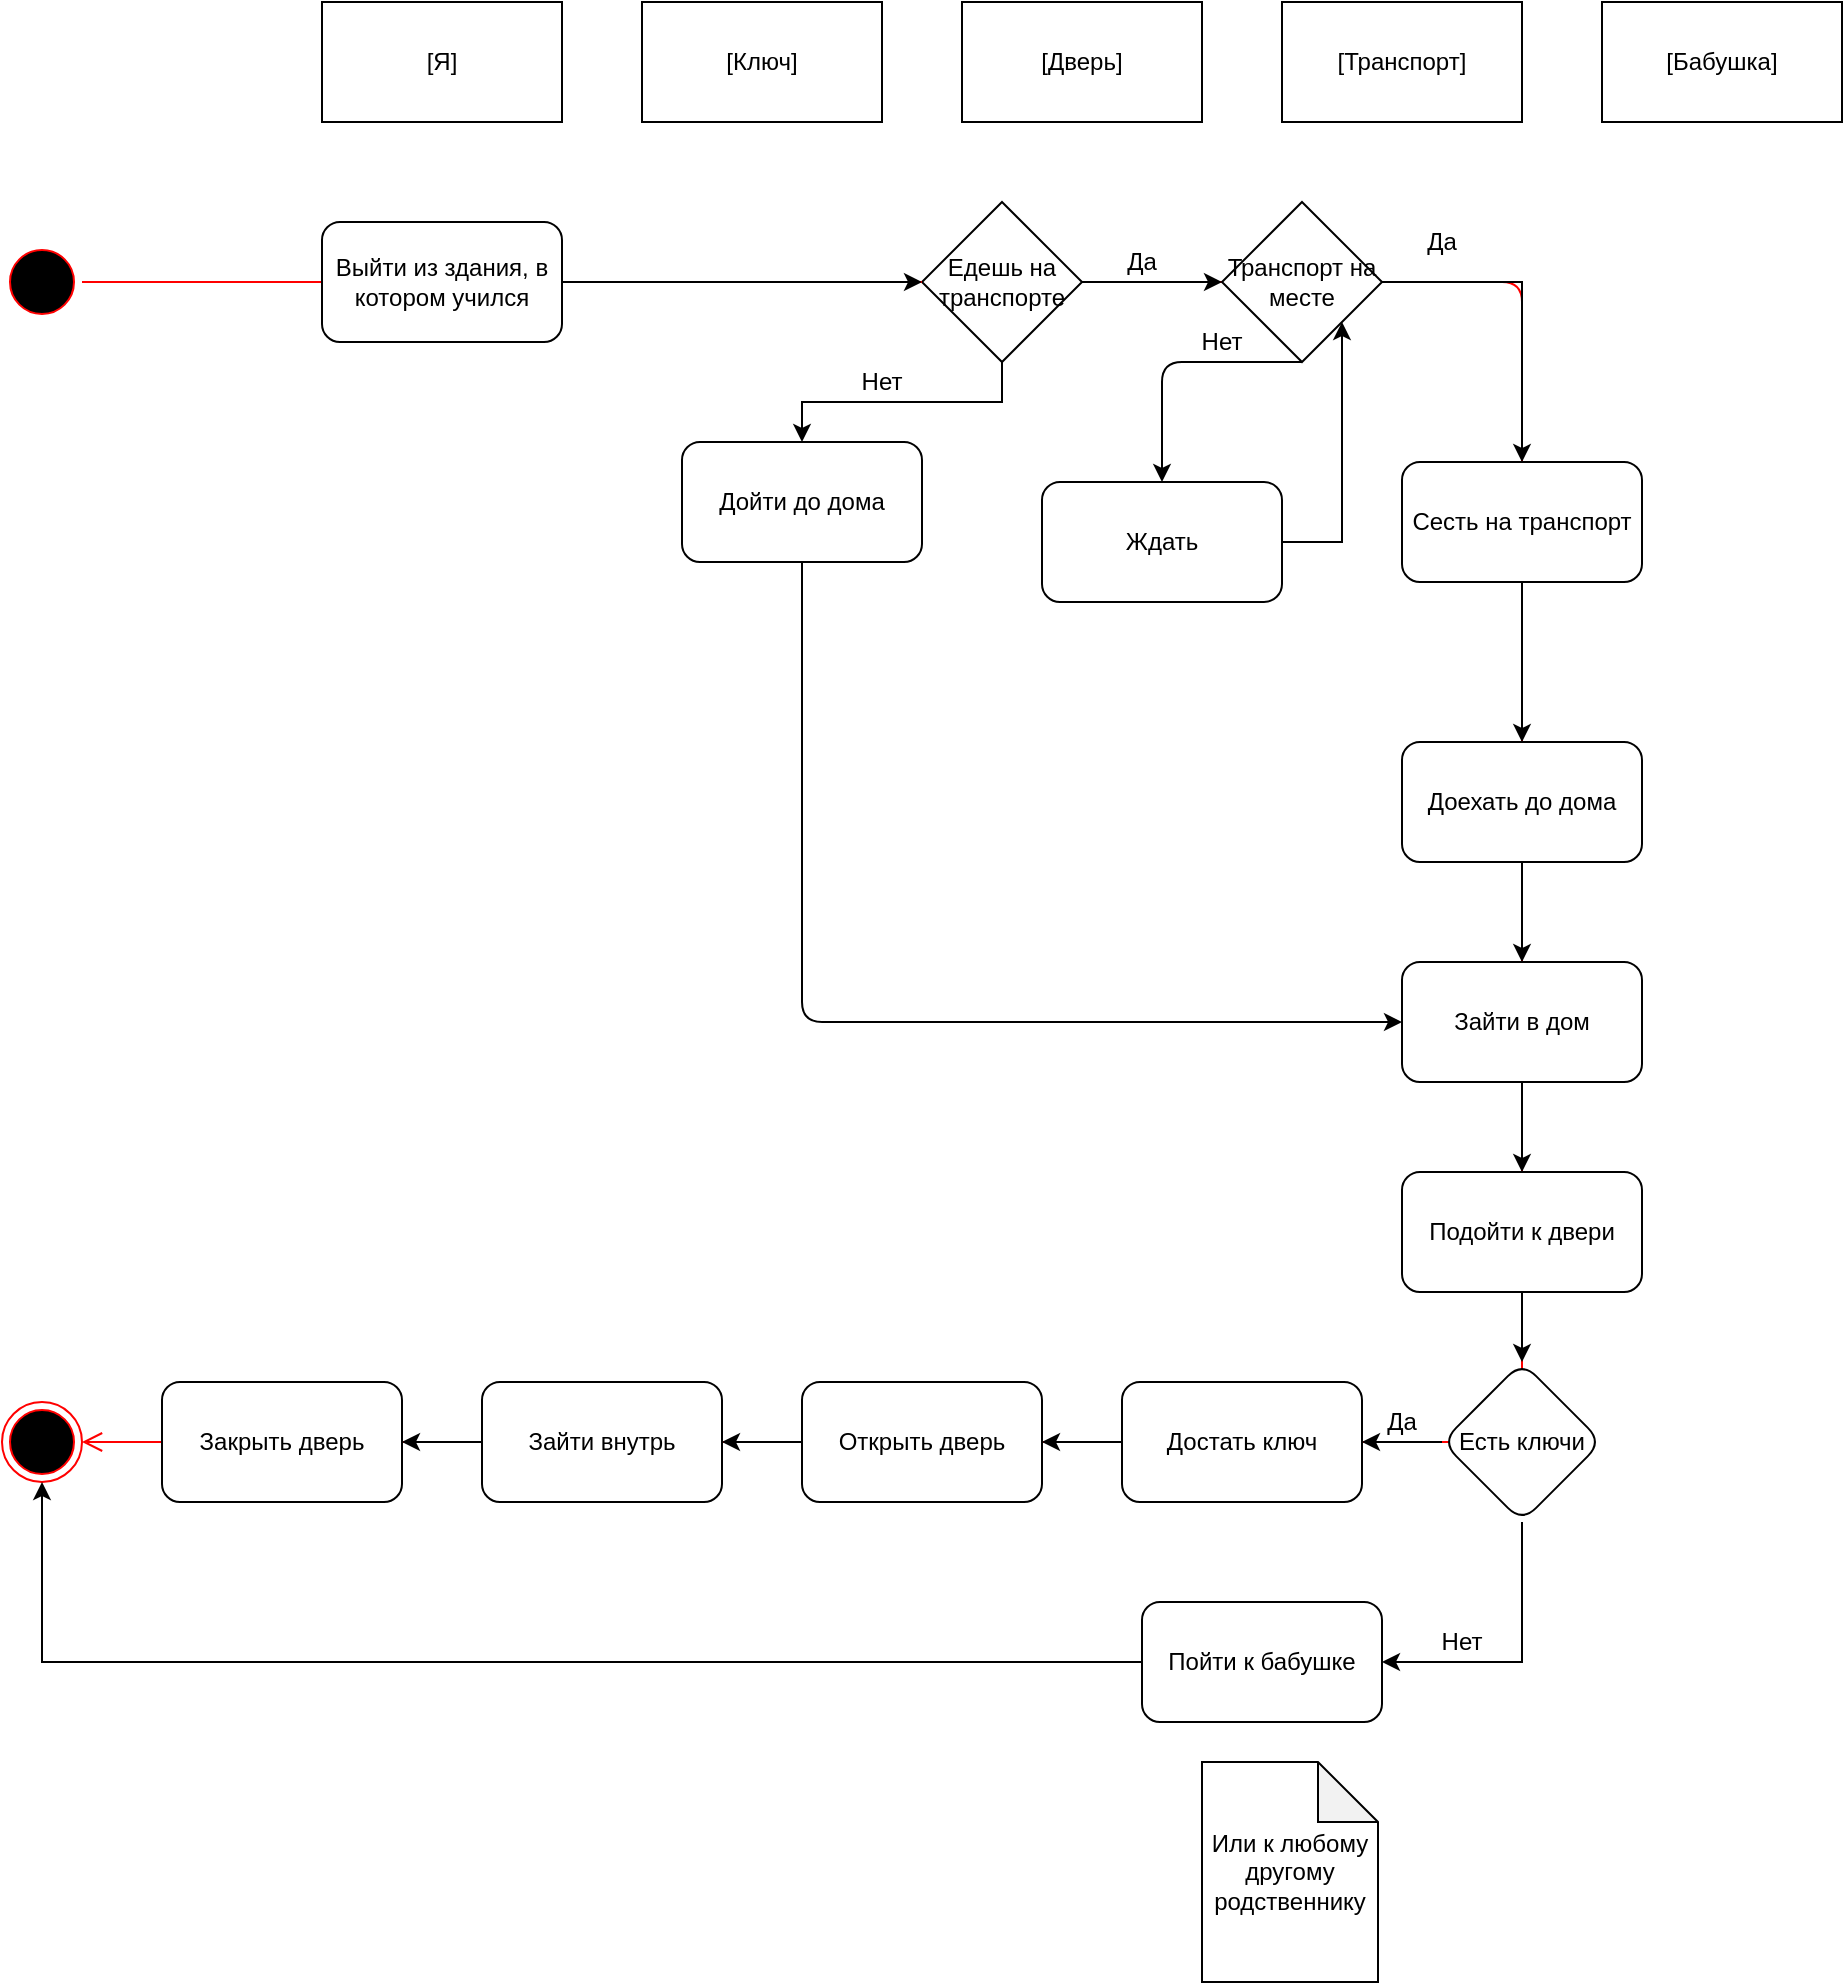 <mxfile version="15.0.6" type="github">
  <diagram id="ICjM2WNMnIkS6W4uPm5E" name="Page-1">
    <mxGraphModel dx="2500" dy="934" grid="1" gridSize="10" guides="1" tooltips="1" connect="1" arrows="1" fold="1" page="1" pageScale="1" pageWidth="827" pageHeight="1169" math="0" shadow="0">
      <root>
        <mxCell id="0" />
        <mxCell id="1" parent="0" />
        <mxCell id="NvF1P_EfsN7aeIVcrB6s-1" value="" style="ellipse;html=1;shape=startState;fillColor=#000000;strokeColor=#ff0000;" parent="1" vertex="1">
          <mxGeometry x="-40" y="120" width="40" height="40" as="geometry" />
        </mxCell>
        <mxCell id="NvF1P_EfsN7aeIVcrB6s-2" value="" style="edgeStyle=orthogonalEdgeStyle;html=1;verticalAlign=bottom;endArrow=open;endSize=8;strokeColor=#ff0000;startArrow=none;" parent="1" source="NvF1P_EfsN7aeIVcrB6s-10" target="NvF1P_EfsN7aeIVcrB6s-4" edge="1">
          <mxGeometry relative="1" as="geometry">
            <mxPoint x="175" y="220" as="targetPoint" />
            <Array as="points">
              <mxPoint x="720" y="140" />
              <mxPoint x="720" y="720" />
              <mxPoint x="-20" y="720" />
            </Array>
          </mxGeometry>
        </mxCell>
        <mxCell id="NvF1P_EfsN7aeIVcrB6s-4" value="" style="ellipse;html=1;shape=endState;fillColor=#000000;strokeColor=#ff0000;" parent="1" vertex="1">
          <mxGeometry x="-40" y="700" width="40" height="40" as="geometry" />
        </mxCell>
        <mxCell id="NvF1P_EfsN7aeIVcrB6s-5" value="[Я]" style="rounded=0;whiteSpace=wrap;html=1;" parent="1" vertex="1">
          <mxGeometry x="120" width="120" height="60" as="geometry" />
        </mxCell>
        <mxCell id="NvF1P_EfsN7aeIVcrB6s-6" value="[Ключ]" style="rounded=0;whiteSpace=wrap;html=1;" parent="1" vertex="1">
          <mxGeometry x="280" width="120" height="60" as="geometry" />
        </mxCell>
        <mxCell id="NvF1P_EfsN7aeIVcrB6s-7" value="[Дверь]" style="rounded=0;whiteSpace=wrap;html=1;" parent="1" vertex="1">
          <mxGeometry x="440" width="120" height="60" as="geometry" />
        </mxCell>
        <mxCell id="NvF1P_EfsN7aeIVcrB6s-13" value="" style="edgeStyle=orthogonalEdgeStyle;rounded=0;orthogonalLoop=1;jettySize=auto;html=1;" parent="1" source="NvF1P_EfsN7aeIVcrB6s-10" target="NvF1P_EfsN7aeIVcrB6s-18" edge="1">
          <mxGeometry relative="1" as="geometry">
            <mxPoint x="460" y="270" as="targetPoint" />
          </mxGeometry>
        </mxCell>
        <mxCell id="NvF1P_EfsN7aeIVcrB6s-17" value="" style="edgeStyle=orthogonalEdgeStyle;rounded=0;orthogonalLoop=1;jettySize=auto;html=1;" parent="1" source="NvF1P_EfsN7aeIVcrB6s-10" target="NvF1P_EfsN7aeIVcrB6s-25" edge="1">
          <mxGeometry relative="1" as="geometry">
            <mxPoint x="560" y="140" as="targetPoint" />
          </mxGeometry>
        </mxCell>
        <mxCell id="NvF1P_EfsN7aeIVcrB6s-10" value="Едешь на транспорте" style="rhombus;whiteSpace=wrap;html=1;" parent="1" vertex="1">
          <mxGeometry x="420" y="100" width="80" height="80" as="geometry" />
        </mxCell>
        <mxCell id="NvF1P_EfsN7aeIVcrB6s-11" value="" style="edgeStyle=orthogonalEdgeStyle;html=1;verticalAlign=bottom;endArrow=none;endSize=8;strokeColor=#ff0000;" parent="1" source="NvF1P_EfsN7aeIVcrB6s-1" target="NvF1P_EfsN7aeIVcrB6s-10" edge="1">
          <mxGeometry relative="1" as="geometry">
            <mxPoint x="200" y="650" as="targetPoint" />
            <mxPoint x="200" y="100" as="sourcePoint" />
            <Array as="points" />
          </mxGeometry>
        </mxCell>
        <mxCell id="NvF1P_EfsN7aeIVcrB6s-14" value="Да" style="text;html=1;strokeColor=none;fillColor=none;align=center;verticalAlign=middle;whiteSpace=wrap;rounded=0;" parent="1" vertex="1">
          <mxGeometry x="510" y="120" width="40" height="20" as="geometry" />
        </mxCell>
        <mxCell id="NvF1P_EfsN7aeIVcrB6s-18" value="Дойти до дома" style="rounded=1;whiteSpace=wrap;html=1;" parent="1" vertex="1">
          <mxGeometry x="300" y="220" width="120" height="60" as="geometry" />
        </mxCell>
        <mxCell id="NvF1P_EfsN7aeIVcrB6s-21" value="" style="edgeStyle=orthogonalEdgeStyle;rounded=0;orthogonalLoop=1;jettySize=auto;html=1;exitX=1;exitY=0.5;exitDx=0;exitDy=0;" parent="1" source="NvF1P_EfsN7aeIVcrB6s-25" target="NvF1P_EfsN7aeIVcrB6s-20" edge="1">
          <mxGeometry relative="1" as="geometry">
            <mxPoint x="620" y="170" as="sourcePoint" />
          </mxGeometry>
        </mxCell>
        <mxCell id="NvF1P_EfsN7aeIVcrB6s-24" value="" style="edgeStyle=orthogonalEdgeStyle;rounded=0;orthogonalLoop=1;jettySize=auto;html=1;" parent="1" source="NvF1P_EfsN7aeIVcrB6s-20" target="NvF1P_EfsN7aeIVcrB6s-23" edge="1">
          <mxGeometry relative="1" as="geometry" />
        </mxCell>
        <mxCell id="NvF1P_EfsN7aeIVcrB6s-20" value="Сесть на транспорт" style="whiteSpace=wrap;html=1;rounded=1;" parent="1" vertex="1">
          <mxGeometry x="660" y="230" width="120" height="60" as="geometry" />
        </mxCell>
        <mxCell id="NvF1P_EfsN7aeIVcrB6s-22" value="[Транспорт]" style="rounded=0;whiteSpace=wrap;html=1;" parent="1" vertex="1">
          <mxGeometry x="600" width="120" height="60" as="geometry" />
        </mxCell>
        <mxCell id="NvF1P_EfsN7aeIVcrB6s-23" value="Доехать до дома" style="whiteSpace=wrap;html=1;rounded=1;" parent="1" vertex="1">
          <mxGeometry x="660" y="370" width="120" height="60" as="geometry" />
        </mxCell>
        <mxCell id="NvF1P_EfsN7aeIVcrB6s-25" value="Транспорт на месте" style="rhombus;whiteSpace=wrap;html=1;" parent="1" vertex="1">
          <mxGeometry x="570" y="100" width="80" height="80" as="geometry" />
        </mxCell>
        <mxCell id="NvF1P_EfsN7aeIVcrB6s-26" value="Да" style="text;html=1;strokeColor=none;fillColor=none;align=center;verticalAlign=middle;whiteSpace=wrap;rounded=0;" parent="1" vertex="1">
          <mxGeometry x="660" y="110" width="40" height="20" as="geometry" />
        </mxCell>
        <mxCell id="NvF1P_EfsN7aeIVcrB6s-32" value="" style="edgeStyle=orthogonalEdgeStyle;rounded=0;orthogonalLoop=1;jettySize=auto;html=1;entryX=1;entryY=1;entryDx=0;entryDy=0;" parent="1" source="NvF1P_EfsN7aeIVcrB6s-28" target="NvF1P_EfsN7aeIVcrB6s-25" edge="1">
          <mxGeometry relative="1" as="geometry">
            <mxPoint x="400" y="270" as="targetPoint" />
            <Array as="points">
              <mxPoint x="630" y="270" />
            </Array>
          </mxGeometry>
        </mxCell>
        <mxCell id="NvF1P_EfsN7aeIVcrB6s-28" value="Ждать" style="rounded=1;whiteSpace=wrap;html=1;" parent="1" vertex="1">
          <mxGeometry x="480" y="240" width="120" height="60" as="geometry" />
        </mxCell>
        <mxCell id="NvF1P_EfsN7aeIVcrB6s-29" value="" style="endArrow=classic;html=1;exitX=0.5;exitY=1;exitDx=0;exitDy=0;entryX=0.5;entryY=0;entryDx=0;entryDy=0;" parent="1" source="NvF1P_EfsN7aeIVcrB6s-25" target="NvF1P_EfsN7aeIVcrB6s-28" edge="1">
          <mxGeometry width="50" height="50" relative="1" as="geometry">
            <mxPoint x="390" y="310" as="sourcePoint" />
            <mxPoint x="440" y="260" as="targetPoint" />
            <Array as="points">
              <mxPoint x="540" y="180" />
            </Array>
          </mxGeometry>
        </mxCell>
        <mxCell id="NvF1P_EfsN7aeIVcrB6s-30" value="Нет" style="text;html=1;strokeColor=none;fillColor=none;align=center;verticalAlign=middle;whiteSpace=wrap;rounded=0;" parent="1" vertex="1">
          <mxGeometry x="550" y="160" width="40" height="20" as="geometry" />
        </mxCell>
        <mxCell id="NvF1P_EfsN7aeIVcrB6s-37" value="" style="edgeStyle=orthogonalEdgeStyle;rounded=0;orthogonalLoop=1;jettySize=auto;html=1;" parent="1" source="NvF1P_EfsN7aeIVcrB6s-33" target="NvF1P_EfsN7aeIVcrB6s-36" edge="1">
          <mxGeometry relative="1" as="geometry" />
        </mxCell>
        <mxCell id="NvF1P_EfsN7aeIVcrB6s-33" value="Зайти в дом" style="rounded=1;whiteSpace=wrap;html=1;" parent="1" vertex="1">
          <mxGeometry x="660" y="480" width="120" height="60" as="geometry" />
        </mxCell>
        <mxCell id="NvF1P_EfsN7aeIVcrB6s-34" value="" style="endArrow=classic;html=1;exitX=0.5;exitY=1;exitDx=0;exitDy=0;entryX=0.5;entryY=0;entryDx=0;entryDy=0;" parent="1" source="NvF1P_EfsN7aeIVcrB6s-23" target="NvF1P_EfsN7aeIVcrB6s-33" edge="1">
          <mxGeometry width="50" height="50" relative="1" as="geometry">
            <mxPoint x="390" y="410" as="sourcePoint" />
            <mxPoint x="440" y="360" as="targetPoint" />
          </mxGeometry>
        </mxCell>
        <mxCell id="NvF1P_EfsN7aeIVcrB6s-35" value="" style="endArrow=classic;html=1;exitX=0.5;exitY=1;exitDx=0;exitDy=0;entryX=0;entryY=0.5;entryDx=0;entryDy=0;" parent="1" source="NvF1P_EfsN7aeIVcrB6s-18" target="NvF1P_EfsN7aeIVcrB6s-33" edge="1">
          <mxGeometry width="50" height="50" relative="1" as="geometry">
            <mxPoint x="390" y="410" as="sourcePoint" />
            <mxPoint x="440" y="360" as="targetPoint" />
            <Array as="points">
              <mxPoint x="360" y="510" />
            </Array>
          </mxGeometry>
        </mxCell>
        <mxCell id="NvF1P_EfsN7aeIVcrB6s-53" value="" style="edgeStyle=orthogonalEdgeStyle;rounded=0;orthogonalLoop=1;jettySize=auto;html=1;" parent="1" source="NvF1P_EfsN7aeIVcrB6s-36" target="NvF1P_EfsN7aeIVcrB6s-52" edge="1">
          <mxGeometry relative="1" as="geometry" />
        </mxCell>
        <mxCell id="NvF1P_EfsN7aeIVcrB6s-36" value="Подойти к двери" style="whiteSpace=wrap;html=1;rounded=1;" parent="1" vertex="1">
          <mxGeometry x="660" y="585" width="120" height="60" as="geometry" />
        </mxCell>
        <mxCell id="NvF1P_EfsN7aeIVcrB6s-41" value="" style="edgeStyle=orthogonalEdgeStyle;rounded=0;orthogonalLoop=1;jettySize=auto;html=1;" parent="1" source="NvF1P_EfsN7aeIVcrB6s-38" target="NvF1P_EfsN7aeIVcrB6s-40" edge="1">
          <mxGeometry relative="1" as="geometry" />
        </mxCell>
        <mxCell id="NvF1P_EfsN7aeIVcrB6s-38" value="Достать ключ" style="whiteSpace=wrap;html=1;rounded=1;" parent="1" vertex="1">
          <mxGeometry x="520" y="690" width="120" height="60" as="geometry" />
        </mxCell>
        <mxCell id="NvF1P_EfsN7aeIVcrB6s-44" value="" style="edgeStyle=orthogonalEdgeStyle;rounded=0;orthogonalLoop=1;jettySize=auto;html=1;" parent="1" source="NvF1P_EfsN7aeIVcrB6s-40" target="NvF1P_EfsN7aeIVcrB6s-43" edge="1">
          <mxGeometry relative="1" as="geometry" />
        </mxCell>
        <mxCell id="NvF1P_EfsN7aeIVcrB6s-40" value="Открыть дверь" style="rounded=1;whiteSpace=wrap;html=1;" parent="1" vertex="1">
          <mxGeometry x="360" y="690" width="120" height="60" as="geometry" />
        </mxCell>
        <mxCell id="NvF1P_EfsN7aeIVcrB6s-46" value="" style="edgeStyle=orthogonalEdgeStyle;rounded=0;orthogonalLoop=1;jettySize=auto;html=1;" parent="1" source="NvF1P_EfsN7aeIVcrB6s-43" target="NvF1P_EfsN7aeIVcrB6s-45" edge="1">
          <mxGeometry relative="1" as="geometry" />
        </mxCell>
        <mxCell id="NvF1P_EfsN7aeIVcrB6s-43" value="Зайти внутрь" style="whiteSpace=wrap;html=1;rounded=1;" parent="1" vertex="1">
          <mxGeometry x="200" y="690" width="120" height="60" as="geometry" />
        </mxCell>
        <mxCell id="NvF1P_EfsN7aeIVcrB6s-45" value="Закрыть дверь" style="rounded=1;whiteSpace=wrap;html=1;" parent="1" vertex="1">
          <mxGeometry x="40" y="690" width="120" height="60" as="geometry" />
        </mxCell>
        <mxCell id="NvF1P_EfsN7aeIVcrB6s-50" value="Нет" style="text;html=1;strokeColor=none;fillColor=none;align=center;verticalAlign=middle;whiteSpace=wrap;rounded=0;" parent="1" vertex="1">
          <mxGeometry x="380" y="180" width="40" height="20" as="geometry" />
        </mxCell>
        <mxCell id="NvF1P_EfsN7aeIVcrB6s-51" value="" style="endArrow=classic;html=1;exitX=1;exitY=0.5;exitDx=0;exitDy=0;entryX=0;entryY=0.5;entryDx=0;entryDy=0;" parent="1" source="NvF1P_EfsN7aeIVcrB6s-8" target="NvF1P_EfsN7aeIVcrB6s-10" edge="1">
          <mxGeometry width="50" height="50" relative="1" as="geometry">
            <mxPoint x="390" y="410" as="sourcePoint" />
            <mxPoint x="440" y="360" as="targetPoint" />
          </mxGeometry>
        </mxCell>
        <mxCell id="NvF1P_EfsN7aeIVcrB6s-58" value="" style="edgeStyle=orthogonalEdgeStyle;rounded=0;orthogonalLoop=1;jettySize=auto;html=1;" parent="1" source="NvF1P_EfsN7aeIVcrB6s-52" target="NvF1P_EfsN7aeIVcrB6s-57" edge="1">
          <mxGeometry relative="1" as="geometry">
            <Array as="points">
              <mxPoint x="720" y="830" />
            </Array>
          </mxGeometry>
        </mxCell>
        <mxCell id="NvF1P_EfsN7aeIVcrB6s-52" value="Есть ключи" style="rhombus;whiteSpace=wrap;html=1;rounded=1;" parent="1" vertex="1">
          <mxGeometry x="680" y="680" width="80" height="80" as="geometry" />
        </mxCell>
        <mxCell id="NvF1P_EfsN7aeIVcrB6s-54" value="" style="endArrow=classic;html=1;exitX=0;exitY=0.5;exitDx=0;exitDy=0;entryX=1;entryY=0.5;entryDx=0;entryDy=0;" parent="1" source="NvF1P_EfsN7aeIVcrB6s-52" target="NvF1P_EfsN7aeIVcrB6s-38" edge="1">
          <mxGeometry width="50" height="50" relative="1" as="geometry">
            <mxPoint x="390" y="710" as="sourcePoint" />
            <mxPoint x="440" y="660" as="targetPoint" />
          </mxGeometry>
        </mxCell>
        <mxCell id="NvF1P_EfsN7aeIVcrB6s-55" value="Да" style="text;html=1;strokeColor=none;fillColor=none;align=center;verticalAlign=middle;whiteSpace=wrap;rounded=0;" parent="1" vertex="1">
          <mxGeometry x="640" y="700" width="40" height="20" as="geometry" />
        </mxCell>
        <mxCell id="NvF1P_EfsN7aeIVcrB6s-60" value="" style="edgeStyle=orthogonalEdgeStyle;rounded=0;orthogonalLoop=1;jettySize=auto;html=1;entryX=0.5;entryY=1;entryDx=0;entryDy=0;" parent="1" source="NvF1P_EfsN7aeIVcrB6s-57" target="NvF1P_EfsN7aeIVcrB6s-4" edge="1">
          <mxGeometry relative="1" as="geometry">
            <mxPoint x="590" y="940" as="targetPoint" />
          </mxGeometry>
        </mxCell>
        <mxCell id="NvF1P_EfsN7aeIVcrB6s-57" value="Пойти к бабушке" style="whiteSpace=wrap;html=1;rounded=1;" parent="1" vertex="1">
          <mxGeometry x="530" y="800" width="120" height="60" as="geometry" />
        </mxCell>
        <mxCell id="NvF1P_EfsN7aeIVcrB6s-61" value="Нет" style="text;html=1;strokeColor=none;fillColor=none;align=center;verticalAlign=middle;whiteSpace=wrap;rounded=0;" parent="1" vertex="1">
          <mxGeometry x="670" y="810" width="40" height="20" as="geometry" />
        </mxCell>
        <mxCell id="NvF1P_EfsN7aeIVcrB6s-62" value="[Бабушка]" style="rounded=0;whiteSpace=wrap;html=1;" parent="1" vertex="1">
          <mxGeometry x="760" width="120" height="60" as="geometry" />
        </mxCell>
        <mxCell id="NvF1P_EfsN7aeIVcrB6s-63" value="Или к любому другому родственнику" style="shape=note;whiteSpace=wrap;html=1;backgroundOutline=1;darkOpacity=0.05;" parent="1" vertex="1">
          <mxGeometry x="560" y="880" width="88" height="110" as="geometry" />
        </mxCell>
        <mxCell id="NvF1P_EfsN7aeIVcrB6s-8" value="Выйти из здания, в котором учился" style="rounded=1;whiteSpace=wrap;html=1;" parent="1" vertex="1">
          <mxGeometry x="120" y="110" width="120" height="60" as="geometry" />
        </mxCell>
      </root>
    </mxGraphModel>
  </diagram>
</mxfile>
